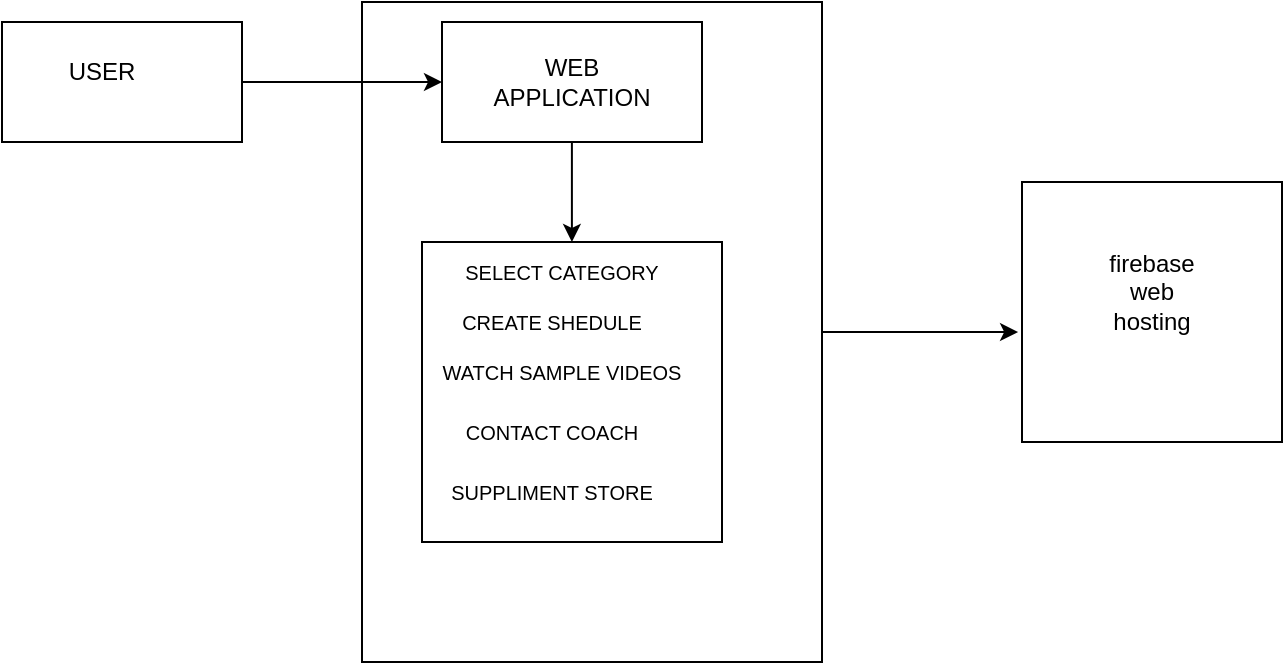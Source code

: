 <mxfile version="15.5.0" type="device"><diagram id="2mZXZ17CiR3G4k8cbz8Q" name="Page-1"><mxGraphModel dx="1422" dy="737" grid="1" gridSize="10" guides="1" tooltips="1" connect="1" arrows="1" fold="1" page="1" pageScale="1" pageWidth="850" pageHeight="1100" math="0" shadow="0"><root><mxCell id="0"/><mxCell id="1" parent="0"/><mxCell id="hdfWR_Mssex3NFWR8kTs-1" value="" style="rounded=0;whiteSpace=wrap;html=1;" vertex="1" parent="1"><mxGeometry x="110" y="180" width="120" height="60" as="geometry"/></mxCell><mxCell id="hdfWR_Mssex3NFWR8kTs-24" value="" style="edgeStyle=orthogonalEdgeStyle;rounded=0;orthogonalLoop=1;jettySize=auto;html=1;fontSize=10;entryX=-0.015;entryY=0.577;entryDx=0;entryDy=0;entryPerimeter=0;" edge="1" parent="1" source="hdfWR_Mssex3NFWR8kTs-12" target="hdfWR_Mssex3NFWR8kTs-3"><mxGeometry relative="1" as="geometry"/></mxCell><mxCell id="hdfWR_Mssex3NFWR8kTs-12" value="" style="rounded=0;whiteSpace=wrap;html=1;" vertex="1" parent="1"><mxGeometry x="290" y="170" width="230" height="330" as="geometry"/></mxCell><mxCell id="hdfWR_Mssex3NFWR8kTs-22" value="" style="edgeStyle=orthogonalEdgeStyle;rounded=0;orthogonalLoop=1;jettySize=auto;html=1;fontSize=10;entryX=0;entryY=0.5;entryDx=0;entryDy=0;" edge="1" parent="1" source="hdfWR_Mssex3NFWR8kTs-1" target="hdfWR_Mssex3NFWR8kTs-2"><mxGeometry relative="1" as="geometry"/></mxCell><mxCell id="hdfWR_Mssex3NFWR8kTs-20" value="" style="edgeStyle=orthogonalEdgeStyle;rounded=0;orthogonalLoop=1;jettySize=auto;html=1;fontSize=10;entryX=0.545;entryY=0;entryDx=0;entryDy=0;entryPerimeter=0;" edge="1" parent="1" source="hdfWR_Mssex3NFWR8kTs-2" target="hdfWR_Mssex3NFWR8kTs-19"><mxGeometry relative="1" as="geometry"/></mxCell><mxCell id="hdfWR_Mssex3NFWR8kTs-2" value="" style="rounded=0;whiteSpace=wrap;html=1;" vertex="1" parent="1"><mxGeometry x="330" y="180" width="130" height="60" as="geometry"/></mxCell><mxCell id="hdfWR_Mssex3NFWR8kTs-3" value="" style="whiteSpace=wrap;html=1;aspect=fixed;" vertex="1" parent="1"><mxGeometry x="620" y="260" width="130" height="130" as="geometry"/></mxCell><mxCell id="hdfWR_Mssex3NFWR8kTs-6" value="USER" style="text;html=1;strokeColor=none;fillColor=none;align=center;verticalAlign=middle;whiteSpace=wrap;rounded=0;" vertex="1" parent="1"><mxGeometry x="130" y="190" width="60" height="30" as="geometry"/></mxCell><mxCell id="hdfWR_Mssex3NFWR8kTs-7" value="WEB APPLICATION" style="text;html=1;strokeColor=none;fillColor=none;align=center;verticalAlign=middle;whiteSpace=wrap;rounded=0;" vertex="1" parent="1"><mxGeometry x="365" y="195" width="60" height="30" as="geometry"/></mxCell><mxCell id="hdfWR_Mssex3NFWR8kTs-14" value="" style="rounded=0;whiteSpace=wrap;html=1;" vertex="1" parent="1"><mxGeometry x="320" y="290" width="150" height="150" as="geometry"/></mxCell><mxCell id="hdfWR_Mssex3NFWR8kTs-15" value="&lt;font style=&quot;font-size: 10px&quot;&gt;CREATE SHEDULE&lt;/font&gt;" style="text;html=1;strokeColor=none;fillColor=none;align=center;verticalAlign=middle;whiteSpace=wrap;rounded=0;" vertex="1" parent="1"><mxGeometry x="330" y="320" width="110" height="20" as="geometry"/></mxCell><mxCell id="hdfWR_Mssex3NFWR8kTs-16" value="&lt;font style=&quot;font-size: 10px&quot;&gt;WATCH SAMPLE VIDEOS&lt;/font&gt;" style="text;html=1;strokeColor=none;fillColor=none;align=center;verticalAlign=middle;whiteSpace=wrap;rounded=0;" vertex="1" parent="1"><mxGeometry x="325" y="340" width="130" height="30" as="geometry"/></mxCell><mxCell id="hdfWR_Mssex3NFWR8kTs-17" value="CONTACT COACH" style="text;html=1;strokeColor=none;fillColor=none;align=center;verticalAlign=middle;whiteSpace=wrap;rounded=0;fontSize=10;" vertex="1" parent="1"><mxGeometry x="330" y="370" width="110" height="30" as="geometry"/></mxCell><mxCell id="hdfWR_Mssex3NFWR8kTs-18" value="SUPPLIMENT STORE" style="text;html=1;strokeColor=none;fillColor=none;align=center;verticalAlign=middle;whiteSpace=wrap;rounded=0;fontSize=10;" vertex="1" parent="1"><mxGeometry x="325" y="400" width="120" height="30" as="geometry"/></mxCell><mxCell id="hdfWR_Mssex3NFWR8kTs-19" value="SELECT CATEGORY" style="text;html=1;strokeColor=none;fillColor=none;align=center;verticalAlign=middle;whiteSpace=wrap;rounded=0;fontSize=10;" vertex="1" parent="1"><mxGeometry x="335" y="290" width="110" height="30" as="geometry"/></mxCell><mxCell id="hdfWR_Mssex3NFWR8kTs-25" value="firebase web hosting" style="text;html=1;strokeColor=none;fillColor=none;align=center;verticalAlign=middle;whiteSpace=wrap;rounded=0;sketch=0;" vertex="1" parent="1"><mxGeometry x="655" y="300" width="60" height="30" as="geometry"/></mxCell></root></mxGraphModel></diagram></mxfile>